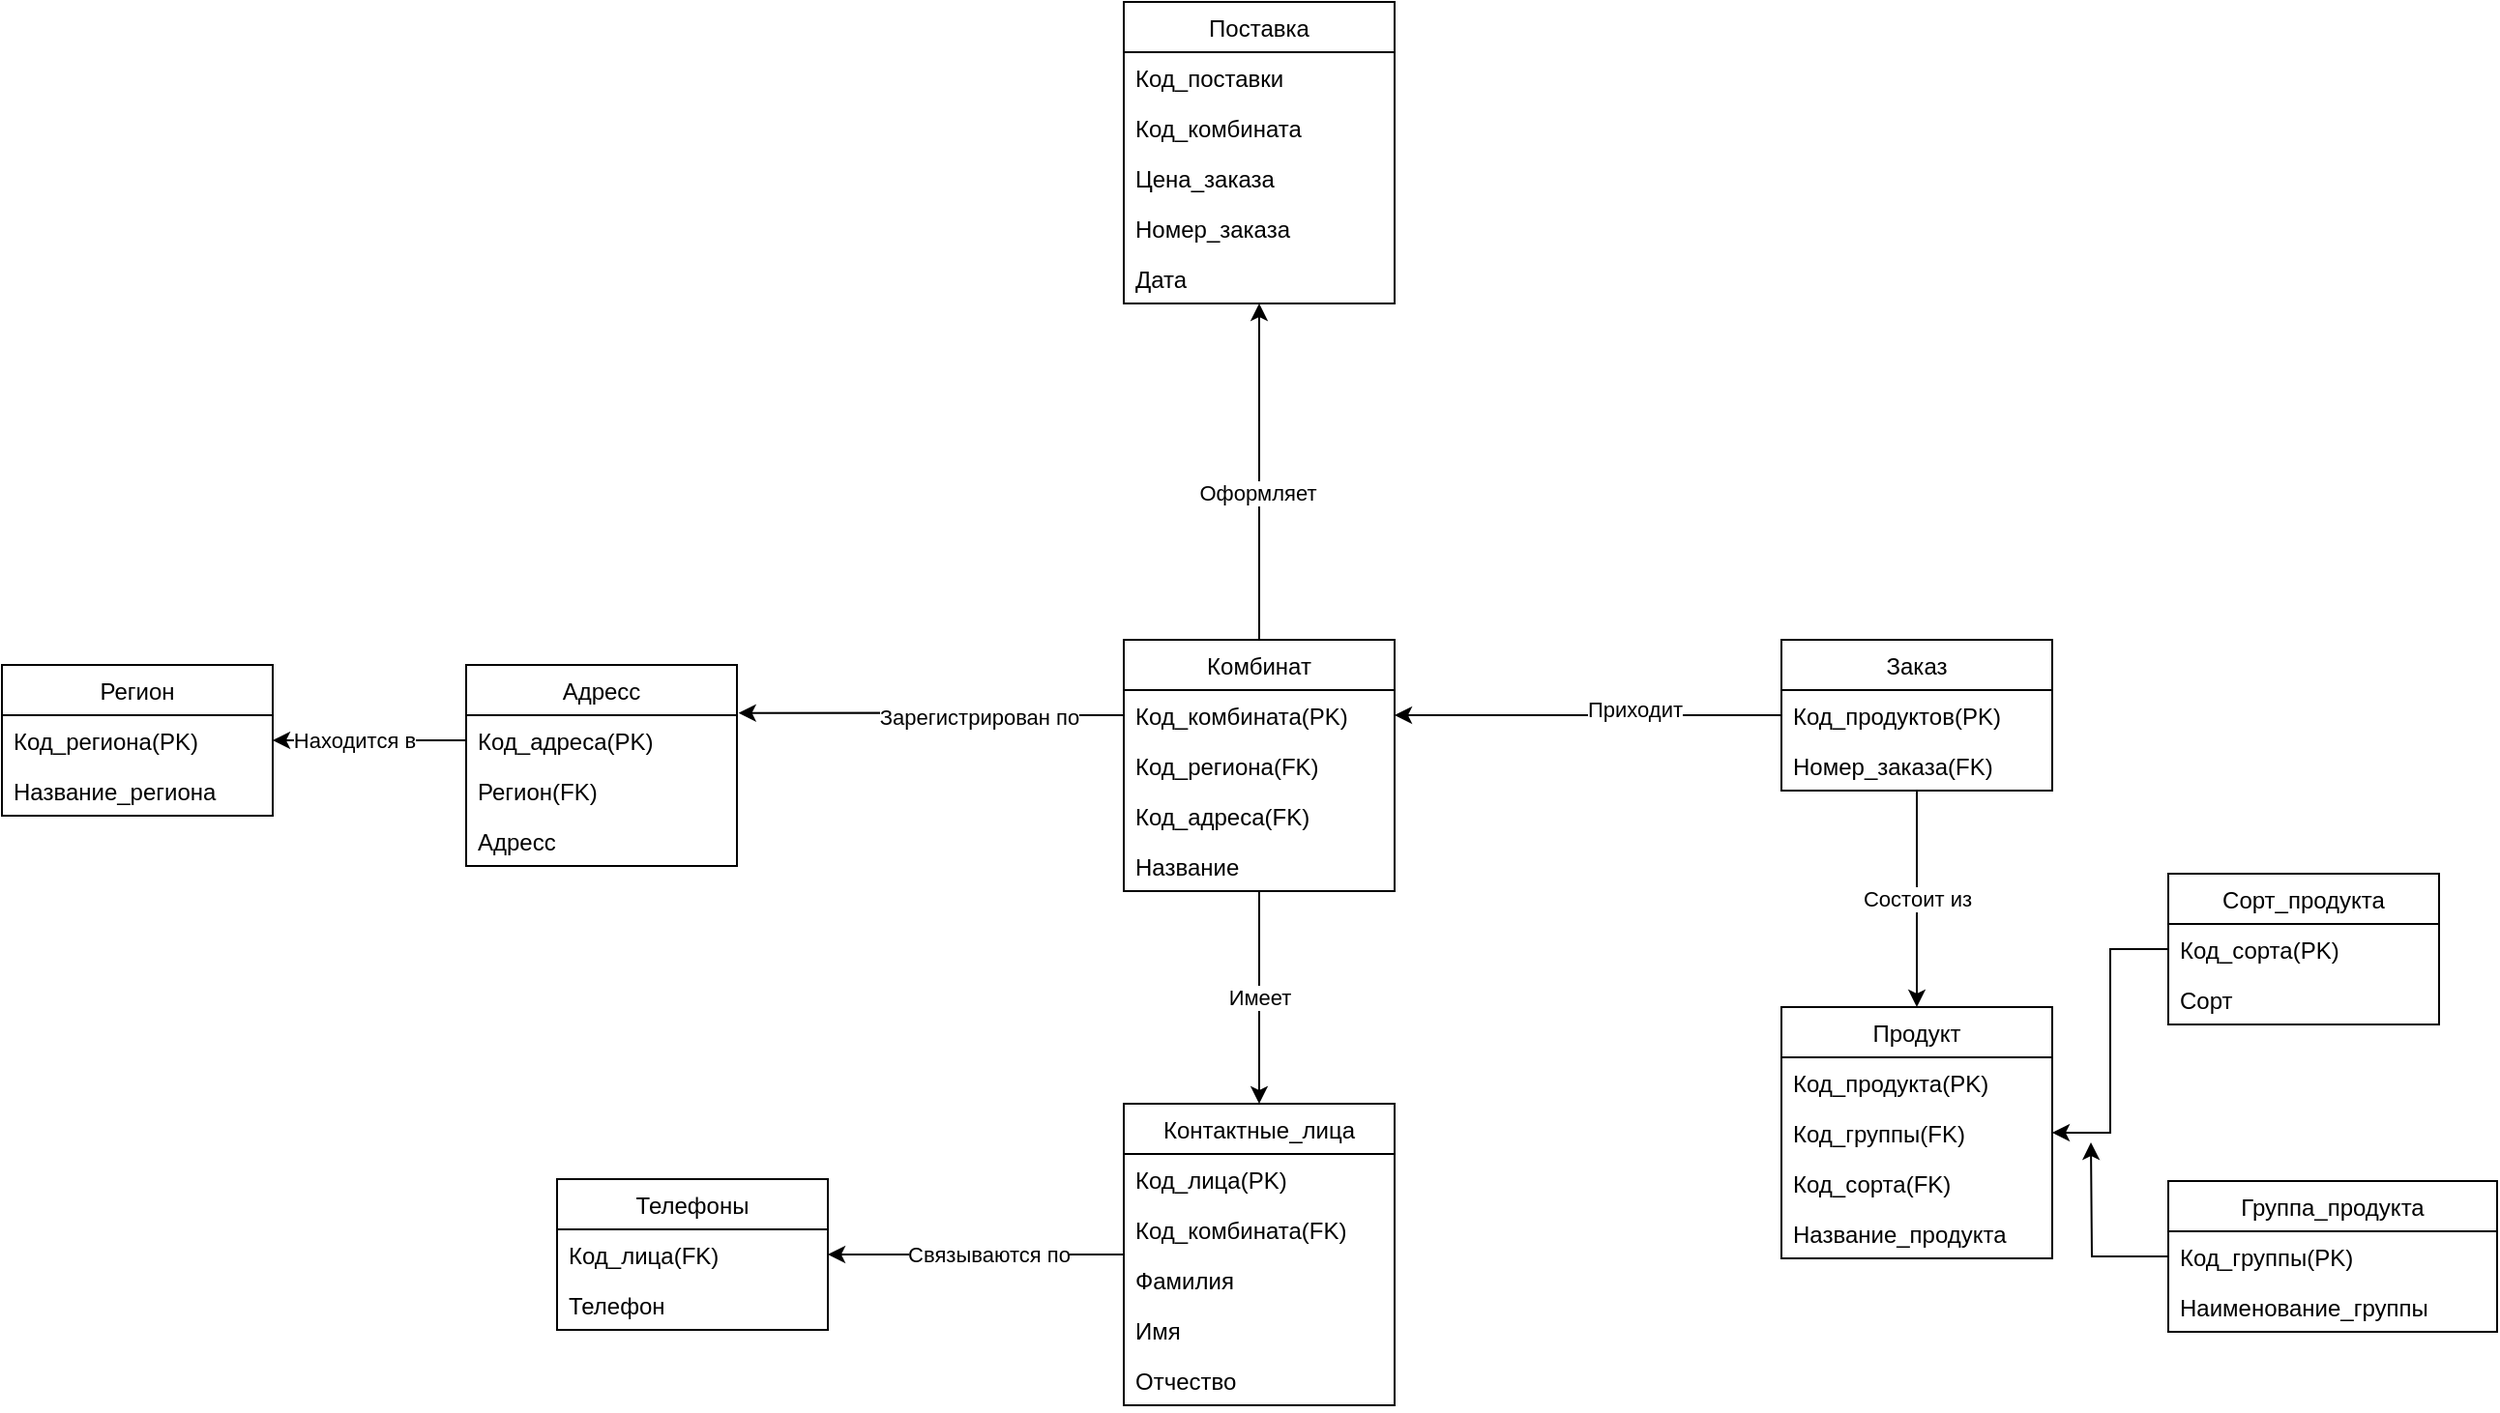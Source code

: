 <mxfile version="13.10.4" type="github">
  <diagram id="C5RBs43oDa-KdzZeNtuy" name="Page-1">
    <mxGraphModel dx="1185" dy="1858" grid="1" gridSize="10" guides="1" tooltips="1" connect="1" arrows="1" fold="1" page="1" pageScale="1" pageWidth="827" pageHeight="1169" math="0" shadow="0">
      <root>
        <mxCell id="WIyWlLk6GJQsqaUBKTNV-0" />
        <mxCell id="WIyWlLk6GJQsqaUBKTNV-1" parent="WIyWlLk6GJQsqaUBKTNV-0" />
        <mxCell id="jOom4ojpdhOxETyXx3aC-8" value="Группа_продукта" style="swimlane;fontStyle=0;childLayout=stackLayout;horizontal=1;startSize=26;fillColor=none;horizontalStack=0;resizeParent=1;resizeParentMax=0;resizeLast=0;collapsible=1;marginBottom=0;" parent="WIyWlLk6GJQsqaUBKTNV-1" vertex="1">
          <mxGeometry x="1520" width="170" height="78" as="geometry" />
        </mxCell>
        <mxCell id="jOom4ojpdhOxETyXx3aC-9" value="Код_группы(PK)" style="text;strokeColor=none;fillColor=none;align=left;verticalAlign=top;spacingLeft=4;spacingRight=4;overflow=hidden;rotatable=0;points=[[0,0.5],[1,0.5]];portConstraint=eastwest;" parent="jOom4ojpdhOxETyXx3aC-8" vertex="1">
          <mxGeometry y="26" width="170" height="26" as="geometry" />
        </mxCell>
        <mxCell id="jOom4ojpdhOxETyXx3aC-10" value="Наименование_группы" style="text;strokeColor=none;fillColor=none;align=left;verticalAlign=top;spacingLeft=4;spacingRight=4;overflow=hidden;rotatable=0;points=[[0,0.5],[1,0.5]];portConstraint=eastwest;" parent="jOom4ojpdhOxETyXx3aC-8" vertex="1">
          <mxGeometry y="52" width="170" height="26" as="geometry" />
        </mxCell>
        <mxCell id="jOom4ojpdhOxETyXx3aC-11" value="Сорт_продукта" style="swimlane;fontStyle=0;childLayout=stackLayout;horizontal=1;startSize=26;fillColor=none;horizontalStack=0;resizeParent=1;resizeParentMax=0;resizeLast=0;collapsible=1;marginBottom=0;" parent="WIyWlLk6GJQsqaUBKTNV-1" vertex="1">
          <mxGeometry x="1520" y="-159" width="140" height="78" as="geometry" />
        </mxCell>
        <mxCell id="jOom4ojpdhOxETyXx3aC-12" value="Код_сорта(PK)" style="text;strokeColor=none;fillColor=none;align=left;verticalAlign=top;spacingLeft=4;spacingRight=4;overflow=hidden;rotatable=0;points=[[0,0.5],[1,0.5]];portConstraint=eastwest;" parent="jOom4ojpdhOxETyXx3aC-11" vertex="1">
          <mxGeometry y="26" width="140" height="26" as="geometry" />
        </mxCell>
        <mxCell id="jOom4ojpdhOxETyXx3aC-14" value="Сорт" style="text;strokeColor=none;fillColor=none;align=left;verticalAlign=top;spacingLeft=4;spacingRight=4;overflow=hidden;rotatable=0;points=[[0,0.5],[1,0.5]];portConstraint=eastwest;" parent="jOom4ojpdhOxETyXx3aC-11" vertex="1">
          <mxGeometry y="52" width="140" height="26" as="geometry" />
        </mxCell>
        <mxCell id="jOom4ojpdhOxETyXx3aC-15" value="Продукт" style="swimlane;fontStyle=0;childLayout=stackLayout;horizontal=1;startSize=26;fillColor=none;horizontalStack=0;resizeParent=1;resizeParentMax=0;resizeLast=0;collapsible=1;marginBottom=0;" parent="WIyWlLk6GJQsqaUBKTNV-1" vertex="1">
          <mxGeometry x="1320" y="-90" width="140" height="130" as="geometry" />
        </mxCell>
        <mxCell id="jOom4ojpdhOxETyXx3aC-16" value="Код_продукта(PK)" style="text;strokeColor=none;fillColor=none;align=left;verticalAlign=top;spacingLeft=4;spacingRight=4;overflow=hidden;rotatable=0;points=[[0,0.5],[1,0.5]];portConstraint=eastwest;" parent="jOom4ojpdhOxETyXx3aC-15" vertex="1">
          <mxGeometry y="26" width="140" height="26" as="geometry" />
        </mxCell>
        <mxCell id="jOom4ojpdhOxETyXx3aC-17" value="Код_группы(FK)" style="text;strokeColor=none;fillColor=none;align=left;verticalAlign=top;spacingLeft=4;spacingRight=4;overflow=hidden;rotatable=0;points=[[0,0.5],[1,0.5]];portConstraint=eastwest;" parent="jOom4ojpdhOxETyXx3aC-15" vertex="1">
          <mxGeometry y="52" width="140" height="26" as="geometry" />
        </mxCell>
        <mxCell id="jOom4ojpdhOxETyXx3aC-18" value="Код_сорта(FK)" style="text;strokeColor=none;fillColor=none;align=left;verticalAlign=top;spacingLeft=4;spacingRight=4;overflow=hidden;rotatable=0;points=[[0,0.5],[1,0.5]];portConstraint=eastwest;" parent="jOom4ojpdhOxETyXx3aC-15" vertex="1">
          <mxGeometry y="78" width="140" height="26" as="geometry" />
        </mxCell>
        <mxCell id="jOom4ojpdhOxETyXx3aC-19" value="Название_продукта" style="text;strokeColor=none;fillColor=none;align=left;verticalAlign=top;spacingLeft=4;spacingRight=4;overflow=hidden;rotatable=0;points=[[0,0.5],[1,0.5]];portConstraint=eastwest;" parent="jOom4ojpdhOxETyXx3aC-15" vertex="1">
          <mxGeometry y="104" width="140" height="26" as="geometry" />
        </mxCell>
        <mxCell id="jOom4ojpdhOxETyXx3aC-20" value="Регион" style="swimlane;fontStyle=0;childLayout=stackLayout;horizontal=1;startSize=26;fillColor=none;horizontalStack=0;resizeParent=1;resizeParentMax=0;resizeLast=0;collapsible=1;marginBottom=0;" parent="WIyWlLk6GJQsqaUBKTNV-1" vertex="1">
          <mxGeometry x="400" y="-267" width="140" height="78" as="geometry" />
        </mxCell>
        <mxCell id="jOom4ojpdhOxETyXx3aC-21" value="Код_региона(PK)" style="text;strokeColor=none;fillColor=none;align=left;verticalAlign=top;spacingLeft=4;spacingRight=4;overflow=hidden;rotatable=0;points=[[0,0.5],[1,0.5]];portConstraint=eastwest;" parent="jOom4ojpdhOxETyXx3aC-20" vertex="1">
          <mxGeometry y="26" width="140" height="26" as="geometry" />
        </mxCell>
        <mxCell id="jOom4ojpdhOxETyXx3aC-22" value="Название_региона" style="text;strokeColor=none;fillColor=none;align=left;verticalAlign=top;spacingLeft=4;spacingRight=4;overflow=hidden;rotatable=0;points=[[0,0.5],[1,0.5]];portConstraint=eastwest;" parent="jOom4ojpdhOxETyXx3aC-20" vertex="1">
          <mxGeometry y="52" width="140" height="26" as="geometry" />
        </mxCell>
        <mxCell id="jOom4ojpdhOxETyXx3aC-23" value="Адресс" style="swimlane;fontStyle=0;childLayout=stackLayout;horizontal=1;startSize=26;fillColor=none;horizontalStack=0;resizeParent=1;resizeParentMax=0;resizeLast=0;collapsible=1;marginBottom=0;" parent="WIyWlLk6GJQsqaUBKTNV-1" vertex="1">
          <mxGeometry x="640" y="-267" width="140" height="104" as="geometry" />
        </mxCell>
        <mxCell id="jOom4ojpdhOxETyXx3aC-24" value="Код_адреса(PK)" style="text;strokeColor=none;fillColor=none;align=left;verticalAlign=top;spacingLeft=4;spacingRight=4;overflow=hidden;rotatable=0;points=[[0,0.5],[1,0.5]];portConstraint=eastwest;" parent="jOom4ojpdhOxETyXx3aC-23" vertex="1">
          <mxGeometry y="26" width="140" height="26" as="geometry" />
        </mxCell>
        <mxCell id="jOom4ojpdhOxETyXx3aC-25" value="Регион(FK)" style="text;strokeColor=none;fillColor=none;align=left;verticalAlign=top;spacingLeft=4;spacingRight=4;overflow=hidden;rotatable=0;points=[[0,0.5],[1,0.5]];portConstraint=eastwest;" parent="jOom4ojpdhOxETyXx3aC-23" vertex="1">
          <mxGeometry y="52" width="140" height="26" as="geometry" />
        </mxCell>
        <mxCell id="jOom4ojpdhOxETyXx3aC-26" value="Адресс" style="text;strokeColor=none;fillColor=none;align=left;verticalAlign=top;spacingLeft=4;spacingRight=4;overflow=hidden;rotatable=0;points=[[0,0.5],[1,0.5]];portConstraint=eastwest;" parent="jOom4ojpdhOxETyXx3aC-23" vertex="1">
          <mxGeometry y="78" width="140" height="26" as="geometry" />
        </mxCell>
        <mxCell id="QUVwJAbcukGKz_QwRAlL-4" style="edgeStyle=orthogonalEdgeStyle;rounded=0;orthogonalLoop=1;jettySize=auto;html=1;exitX=0.5;exitY=0;exitDx=0;exitDy=0;entryX=0.5;entryY=1;entryDx=0;entryDy=0;entryPerimeter=0;" parent="WIyWlLk6GJQsqaUBKTNV-1" source="jOom4ojpdhOxETyXx3aC-27" target="jOom4ojpdhOxETyXx3aC-49" edge="1">
          <mxGeometry relative="1" as="geometry" />
        </mxCell>
        <mxCell id="QUVwJAbcukGKz_QwRAlL-5" value="Оформляет" style="edgeLabel;html=1;align=center;verticalAlign=middle;resizable=0;points=[];" parent="QUVwJAbcukGKz_QwRAlL-4" vertex="1" connectable="0">
          <mxGeometry x="-0.126" y="1" relative="1" as="geometry">
            <mxPoint as="offset" />
          </mxGeometry>
        </mxCell>
        <mxCell id="QUVwJAbcukGKz_QwRAlL-13" value="Имеет" style="edgeStyle=orthogonalEdgeStyle;rounded=0;orthogonalLoop=1;jettySize=auto;html=1;entryX=0.5;entryY=0;entryDx=0;entryDy=0;" parent="WIyWlLk6GJQsqaUBKTNV-1" source="jOom4ojpdhOxETyXx3aC-27" target="jOom4ojpdhOxETyXx3aC-32" edge="1">
          <mxGeometry relative="1" as="geometry" />
        </mxCell>
        <mxCell id="jOom4ojpdhOxETyXx3aC-27" value="Комбинат" style="swimlane;fontStyle=0;childLayout=stackLayout;horizontal=1;startSize=26;fillColor=none;horizontalStack=0;resizeParent=1;resizeParentMax=0;resizeLast=0;collapsible=1;marginBottom=0;" parent="WIyWlLk6GJQsqaUBKTNV-1" vertex="1">
          <mxGeometry x="980" y="-280" width="140" height="130" as="geometry" />
        </mxCell>
        <mxCell id="QUVwJAbcukGKz_QwRAlL-1" value="Код_комбината(PK)" style="text;strokeColor=none;fillColor=none;align=left;verticalAlign=top;spacingLeft=4;spacingRight=4;overflow=hidden;rotatable=0;points=[[0,0.5],[1,0.5]];portConstraint=eastwest;" parent="jOom4ojpdhOxETyXx3aC-27" vertex="1">
          <mxGeometry y="26" width="140" height="26" as="geometry" />
        </mxCell>
        <mxCell id="jOom4ojpdhOxETyXx3aC-28" value="Код_региона(FK)" style="text;strokeColor=none;fillColor=none;align=left;verticalAlign=top;spacingLeft=4;spacingRight=4;overflow=hidden;rotatable=0;points=[[0,0.5],[1,0.5]];portConstraint=eastwest;" parent="jOom4ojpdhOxETyXx3aC-27" vertex="1">
          <mxGeometry y="52" width="140" height="26" as="geometry" />
        </mxCell>
        <mxCell id="jOom4ojpdhOxETyXx3aC-30" value="Код_адреса(FK)" style="text;strokeColor=none;fillColor=none;align=left;verticalAlign=top;spacingLeft=4;spacingRight=4;overflow=hidden;rotatable=0;points=[[0,0.5],[1,0.5]];portConstraint=eastwest;" parent="jOom4ojpdhOxETyXx3aC-27" vertex="1">
          <mxGeometry y="78" width="140" height="26" as="geometry" />
        </mxCell>
        <mxCell id="jOom4ojpdhOxETyXx3aC-31" value="Название" style="text;strokeColor=none;fillColor=none;align=left;verticalAlign=top;spacingLeft=4;spacingRight=4;overflow=hidden;rotatable=0;points=[[0,0.5],[1,0.5]];portConstraint=eastwest;" parent="jOom4ojpdhOxETyXx3aC-27" vertex="1">
          <mxGeometry y="104" width="140" height="26" as="geometry" />
        </mxCell>
        <mxCell id="jOom4ojpdhOxETyXx3aC-32" value="Контактные_лица" style="swimlane;fontStyle=0;childLayout=stackLayout;horizontal=1;startSize=26;fillColor=none;horizontalStack=0;resizeParent=1;resizeParentMax=0;resizeLast=0;collapsible=1;marginBottom=0;" parent="WIyWlLk6GJQsqaUBKTNV-1" vertex="1">
          <mxGeometry x="980" y="-40" width="140" height="156" as="geometry" />
        </mxCell>
        <mxCell id="jOom4ojpdhOxETyXx3aC-33" value="Код_лица(PK)" style="text;strokeColor=none;fillColor=none;align=left;verticalAlign=top;spacingLeft=4;spacingRight=4;overflow=hidden;rotatable=0;points=[[0,0.5],[1,0.5]];portConstraint=eastwest;" parent="jOom4ojpdhOxETyXx3aC-32" vertex="1">
          <mxGeometry y="26" width="140" height="26" as="geometry" />
        </mxCell>
        <mxCell id="jOom4ojpdhOxETyXx3aC-34" value="Код_комбината(FK)" style="text;strokeColor=none;fillColor=none;align=left;verticalAlign=top;spacingLeft=4;spacingRight=4;overflow=hidden;rotatable=0;points=[[0,0.5],[1,0.5]];portConstraint=eastwest;" parent="jOom4ojpdhOxETyXx3aC-32" vertex="1">
          <mxGeometry y="52" width="140" height="26" as="geometry" />
        </mxCell>
        <mxCell id="jOom4ojpdhOxETyXx3aC-35" value="Фамилия" style="text;strokeColor=none;fillColor=none;align=left;verticalAlign=top;spacingLeft=4;spacingRight=4;overflow=hidden;rotatable=0;points=[[0,0.5],[1,0.5]];portConstraint=eastwest;" parent="jOom4ojpdhOxETyXx3aC-32" vertex="1">
          <mxGeometry y="78" width="140" height="26" as="geometry" />
        </mxCell>
        <mxCell id="jOom4ojpdhOxETyXx3aC-36" value="Имя" style="text;strokeColor=none;fillColor=none;align=left;verticalAlign=top;spacingLeft=4;spacingRight=4;overflow=hidden;rotatable=0;points=[[0,0.5],[1,0.5]];portConstraint=eastwest;" parent="jOom4ojpdhOxETyXx3aC-32" vertex="1">
          <mxGeometry y="104" width="140" height="26" as="geometry" />
        </mxCell>
        <mxCell id="jOom4ojpdhOxETyXx3aC-37" value="Отчество" style="text;strokeColor=none;fillColor=none;align=left;verticalAlign=top;spacingLeft=4;spacingRight=4;overflow=hidden;rotatable=0;points=[[0,0.5],[1,0.5]];portConstraint=eastwest;" parent="jOom4ojpdhOxETyXx3aC-32" vertex="1">
          <mxGeometry y="130" width="140" height="26" as="geometry" />
        </mxCell>
        <mxCell id="jOom4ojpdhOxETyXx3aC-38" value="Телефоны" style="swimlane;fontStyle=0;childLayout=stackLayout;horizontal=1;startSize=26;fillColor=none;horizontalStack=0;resizeParent=1;resizeParentMax=0;resizeLast=0;collapsible=1;marginBottom=0;" parent="WIyWlLk6GJQsqaUBKTNV-1" vertex="1">
          <mxGeometry x="687" y="-1" width="140" height="78" as="geometry" />
        </mxCell>
        <mxCell id="jOom4ojpdhOxETyXx3aC-39" value="Код_лица(FK)" style="text;strokeColor=none;fillColor=none;align=left;verticalAlign=top;spacingLeft=4;spacingRight=4;overflow=hidden;rotatable=0;points=[[0,0.5],[1,0.5]];portConstraint=eastwest;" parent="jOom4ojpdhOxETyXx3aC-38" vertex="1">
          <mxGeometry y="26" width="140" height="26" as="geometry" />
        </mxCell>
        <mxCell id="jOom4ojpdhOxETyXx3aC-40" value="Телефон" style="text;strokeColor=none;fillColor=none;align=left;verticalAlign=top;spacingLeft=4;spacingRight=4;overflow=hidden;rotatable=0;points=[[0,0.5],[1,0.5]];portConstraint=eastwest;" parent="jOom4ojpdhOxETyXx3aC-38" vertex="1">
          <mxGeometry y="52" width="140" height="26" as="geometry" />
        </mxCell>
        <mxCell id="QUVwJAbcukGKz_QwRAlL-14" value="Состоит из" style="edgeStyle=orthogonalEdgeStyle;rounded=0;orthogonalLoop=1;jettySize=auto;html=1;entryX=0.5;entryY=0;entryDx=0;entryDy=0;" parent="WIyWlLk6GJQsqaUBKTNV-1" source="jOom4ojpdhOxETyXx3aC-41" target="jOom4ojpdhOxETyXx3aC-15" edge="1">
          <mxGeometry relative="1" as="geometry" />
        </mxCell>
        <mxCell id="jOom4ojpdhOxETyXx3aC-41" value="Заказ" style="swimlane;fontStyle=0;childLayout=stackLayout;horizontal=1;startSize=26;fillColor=none;horizontalStack=0;resizeParent=1;resizeParentMax=0;resizeLast=0;collapsible=1;marginBottom=0;" parent="WIyWlLk6GJQsqaUBKTNV-1" vertex="1">
          <mxGeometry x="1320" y="-280" width="140" height="78" as="geometry" />
        </mxCell>
        <mxCell id="jOom4ojpdhOxETyXx3aC-42" value="Код_продуктов(PK)" style="text;strokeColor=none;fillColor=none;align=left;verticalAlign=top;spacingLeft=4;spacingRight=4;overflow=hidden;rotatable=0;points=[[0,0.5],[1,0.5]];portConstraint=eastwest;" parent="jOom4ojpdhOxETyXx3aC-41" vertex="1">
          <mxGeometry y="26" width="140" height="26" as="geometry" />
        </mxCell>
        <mxCell id="jOom4ojpdhOxETyXx3aC-43" value="Номер_заказа(FK)" style="text;strokeColor=none;fillColor=none;align=left;verticalAlign=top;spacingLeft=4;spacingRight=4;overflow=hidden;rotatable=0;points=[[0,0.5],[1,0.5]];portConstraint=eastwest;" parent="jOom4ojpdhOxETyXx3aC-41" vertex="1">
          <mxGeometry y="52" width="140" height="26" as="geometry" />
        </mxCell>
        <mxCell id="jOom4ojpdhOxETyXx3aC-44" value="Поставка" style="swimlane;fontStyle=0;childLayout=stackLayout;horizontal=1;startSize=26;fillColor=none;horizontalStack=0;resizeParent=1;resizeParentMax=0;resizeLast=0;collapsible=1;marginBottom=0;" parent="WIyWlLk6GJQsqaUBKTNV-1" vertex="1">
          <mxGeometry x="980" y="-610" width="140" height="156" as="geometry" />
        </mxCell>
        <mxCell id="jOom4ojpdhOxETyXx3aC-45" value="Код_поставки" style="text;strokeColor=none;fillColor=none;align=left;verticalAlign=top;spacingLeft=4;spacingRight=4;overflow=hidden;rotatable=0;points=[[0,0.5],[1,0.5]];portConstraint=eastwest;" parent="jOom4ojpdhOxETyXx3aC-44" vertex="1">
          <mxGeometry y="26" width="140" height="26" as="geometry" />
        </mxCell>
        <mxCell id="jOom4ojpdhOxETyXx3aC-46" value="Код_комбината" style="text;strokeColor=none;fillColor=none;align=left;verticalAlign=top;spacingLeft=4;spacingRight=4;overflow=hidden;rotatable=0;points=[[0,0.5],[1,0.5]];portConstraint=eastwest;" parent="jOom4ojpdhOxETyXx3aC-44" vertex="1">
          <mxGeometry y="52" width="140" height="26" as="geometry" />
        </mxCell>
        <mxCell id="jOom4ojpdhOxETyXx3aC-47" value="Цена_заказа" style="text;strokeColor=none;fillColor=none;align=left;verticalAlign=top;spacingLeft=4;spacingRight=4;overflow=hidden;rotatable=0;points=[[0,0.5],[1,0.5]];portConstraint=eastwest;" parent="jOom4ojpdhOxETyXx3aC-44" vertex="1">
          <mxGeometry y="78" width="140" height="26" as="geometry" />
        </mxCell>
        <mxCell id="jOom4ojpdhOxETyXx3aC-48" value="Номер_заказа" style="text;strokeColor=none;fillColor=none;align=left;verticalAlign=top;spacingLeft=4;spacingRight=4;overflow=hidden;rotatable=0;points=[[0,0.5],[1,0.5]];portConstraint=eastwest;" parent="jOom4ojpdhOxETyXx3aC-44" vertex="1">
          <mxGeometry y="104" width="140" height="26" as="geometry" />
        </mxCell>
        <mxCell id="jOom4ojpdhOxETyXx3aC-49" value="Дата" style="text;strokeColor=none;fillColor=none;align=left;verticalAlign=top;spacingLeft=4;spacingRight=4;overflow=hidden;rotatable=0;points=[[0,0.5],[1,0.5]];portConstraint=eastwest;" parent="jOom4ojpdhOxETyXx3aC-44" vertex="1">
          <mxGeometry y="130" width="140" height="26" as="geometry" />
        </mxCell>
        <mxCell id="QUVwJAbcukGKz_QwRAlL-2" style="edgeStyle=orthogonalEdgeStyle;rounded=0;orthogonalLoop=1;jettySize=auto;html=1;exitX=0;exitY=0.5;exitDx=0;exitDy=0;entryX=1.006;entryY=-0.045;entryDx=0;entryDy=0;entryPerimeter=0;" parent="WIyWlLk6GJQsqaUBKTNV-1" source="QUVwJAbcukGKz_QwRAlL-1" target="jOom4ojpdhOxETyXx3aC-24" edge="1">
          <mxGeometry relative="1" as="geometry">
            <mxPoint x="830" y="-241" as="targetPoint" />
          </mxGeometry>
        </mxCell>
        <mxCell id="QUVwJAbcukGKz_QwRAlL-3" value="Зарегистрирован по" style="edgeLabel;html=1;align=center;verticalAlign=middle;resizable=0;points=[];" parent="QUVwJAbcukGKz_QwRAlL-2" vertex="1" connectable="0">
          <mxGeometry x="-0.246" y="1" relative="1" as="geometry">
            <mxPoint as="offset" />
          </mxGeometry>
        </mxCell>
        <mxCell id="QUVwJAbcukGKz_QwRAlL-6" style="edgeStyle=orthogonalEdgeStyle;rounded=0;orthogonalLoop=1;jettySize=auto;html=1;exitX=0;exitY=0.5;exitDx=0;exitDy=0;entryX=1;entryY=0.5;entryDx=0;entryDy=0;" parent="WIyWlLk6GJQsqaUBKTNV-1" source="jOom4ojpdhOxETyXx3aC-42" target="QUVwJAbcukGKz_QwRAlL-1" edge="1">
          <mxGeometry relative="1" as="geometry" />
        </mxCell>
        <mxCell id="QUVwJAbcukGKz_QwRAlL-7" value="Приходит" style="edgeLabel;html=1;align=center;verticalAlign=middle;resizable=0;points=[];" parent="QUVwJAbcukGKz_QwRAlL-6" vertex="1" connectable="0">
          <mxGeometry x="-0.24" y="-3" relative="1" as="geometry">
            <mxPoint as="offset" />
          </mxGeometry>
        </mxCell>
        <mxCell id="QUVwJAbcukGKz_QwRAlL-10" style="edgeStyle=orthogonalEdgeStyle;rounded=0;orthogonalLoop=1;jettySize=auto;html=1;exitX=0;exitY=0.5;exitDx=0;exitDy=0;entryX=1;entryY=0.5;entryDx=0;entryDy=0;" parent="WIyWlLk6GJQsqaUBKTNV-1" source="jOom4ojpdhOxETyXx3aC-24" target="jOom4ojpdhOxETyXx3aC-21" edge="1">
          <mxGeometry relative="1" as="geometry" />
        </mxCell>
        <mxCell id="QUVwJAbcukGKz_QwRAlL-11" value="Находится в" style="edgeLabel;html=1;align=center;verticalAlign=middle;resizable=0;points=[];" parent="QUVwJAbcukGKz_QwRAlL-10" vertex="1" connectable="0">
          <mxGeometry x="0.173" y="3" relative="1" as="geometry">
            <mxPoint y="-3" as="offset" />
          </mxGeometry>
        </mxCell>
        <mxCell id="QUVwJAbcukGKz_QwRAlL-15" value="Связываются по" style="edgeStyle=orthogonalEdgeStyle;rounded=0;orthogonalLoop=1;jettySize=auto;html=1;exitX=0;exitY=0.5;exitDx=0;exitDy=0;entryX=1;entryY=0.5;entryDx=0;entryDy=0;" parent="WIyWlLk6GJQsqaUBKTNV-1" source="jOom4ojpdhOxETyXx3aC-35" target="jOom4ojpdhOxETyXx3aC-39" edge="1">
          <mxGeometry relative="1" as="geometry">
            <Array as="points">
              <mxPoint x="980" y="38" />
            </Array>
          </mxGeometry>
        </mxCell>
        <mxCell id="QUVwJAbcukGKz_QwRAlL-22" style="edgeStyle=orthogonalEdgeStyle;rounded=0;orthogonalLoop=1;jettySize=auto;html=1;exitX=0;exitY=0.5;exitDx=0;exitDy=0;entryX=1;entryY=0.5;entryDx=0;entryDy=0;" parent="WIyWlLk6GJQsqaUBKTNV-1" source="jOom4ojpdhOxETyXx3aC-12" target="jOom4ojpdhOxETyXx3aC-17" edge="1">
          <mxGeometry relative="1" as="geometry" />
        </mxCell>
        <mxCell id="QUVwJAbcukGKz_QwRAlL-23" style="edgeStyle=orthogonalEdgeStyle;rounded=0;orthogonalLoop=1;jettySize=auto;html=1;exitX=0;exitY=0.5;exitDx=0;exitDy=0;" parent="WIyWlLk6GJQsqaUBKTNV-1" source="jOom4ojpdhOxETyXx3aC-9" edge="1">
          <mxGeometry relative="1" as="geometry">
            <mxPoint x="1480" y="-20" as="targetPoint" />
          </mxGeometry>
        </mxCell>
      </root>
    </mxGraphModel>
  </diagram>
</mxfile>
